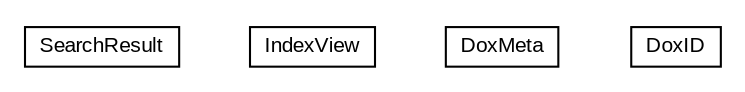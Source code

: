 #!/usr/local/bin/dot
#
# Class diagram 
# Generated by UMLGraph version R5_6-24-gf6e263 (http://www.umlgraph.org/)
#

digraph G {
	edge [fontname="arial",fontsize=10,labelfontname="arial",labelfontsize=10];
	node [fontname="arial",fontsize=10,shape=plaintext];
	nodesep=0.25;
	ranksep=0.5;
	// net.trajano.doxdb.SearchResult
	c0 [label=<<table title="net.trajano.doxdb.SearchResult" border="0" cellborder="1" cellspacing="0" cellpadding="2" port="p" href="./SearchResult.html">
		<tr><td><table border="0" cellspacing="0" cellpadding="1">
<tr><td align="center" balign="center"> SearchResult </td></tr>
		</table></td></tr>
		</table>>, URL="./SearchResult.html", fontname="arial", fontcolor="black", fontsize=10.0];
	// net.trajano.doxdb.IndexView
	c1 [label=<<table title="net.trajano.doxdb.IndexView" border="0" cellborder="1" cellspacing="0" cellpadding="2" port="p" href="./IndexView.html">
		<tr><td><table border="0" cellspacing="0" cellpadding="1">
<tr><td align="center" balign="center"> IndexView </td></tr>
		</table></td></tr>
		</table>>, URL="./IndexView.html", fontname="arial", fontcolor="black", fontsize=10.0];
	// net.trajano.doxdb.DoxMeta
	c2 [label=<<table title="net.trajano.doxdb.DoxMeta" border="0" cellborder="1" cellspacing="0" cellpadding="2" port="p" href="./DoxMeta.html">
		<tr><td><table border="0" cellspacing="0" cellpadding="1">
<tr><td align="center" balign="center"> DoxMeta </td></tr>
		</table></td></tr>
		</table>>, URL="./DoxMeta.html", fontname="arial", fontcolor="black", fontsize=10.0];
	// net.trajano.doxdb.DoxID
	c3 [label=<<table title="net.trajano.doxdb.DoxID" border="0" cellborder="1" cellspacing="0" cellpadding="2" port="p" href="./DoxID.html">
		<tr><td><table border="0" cellspacing="0" cellpadding="1">
<tr><td align="center" balign="center"> DoxID </td></tr>
		</table></td></tr>
		</table>>, URL="./DoxID.html", fontname="arial", fontcolor="black", fontsize=10.0];
}

